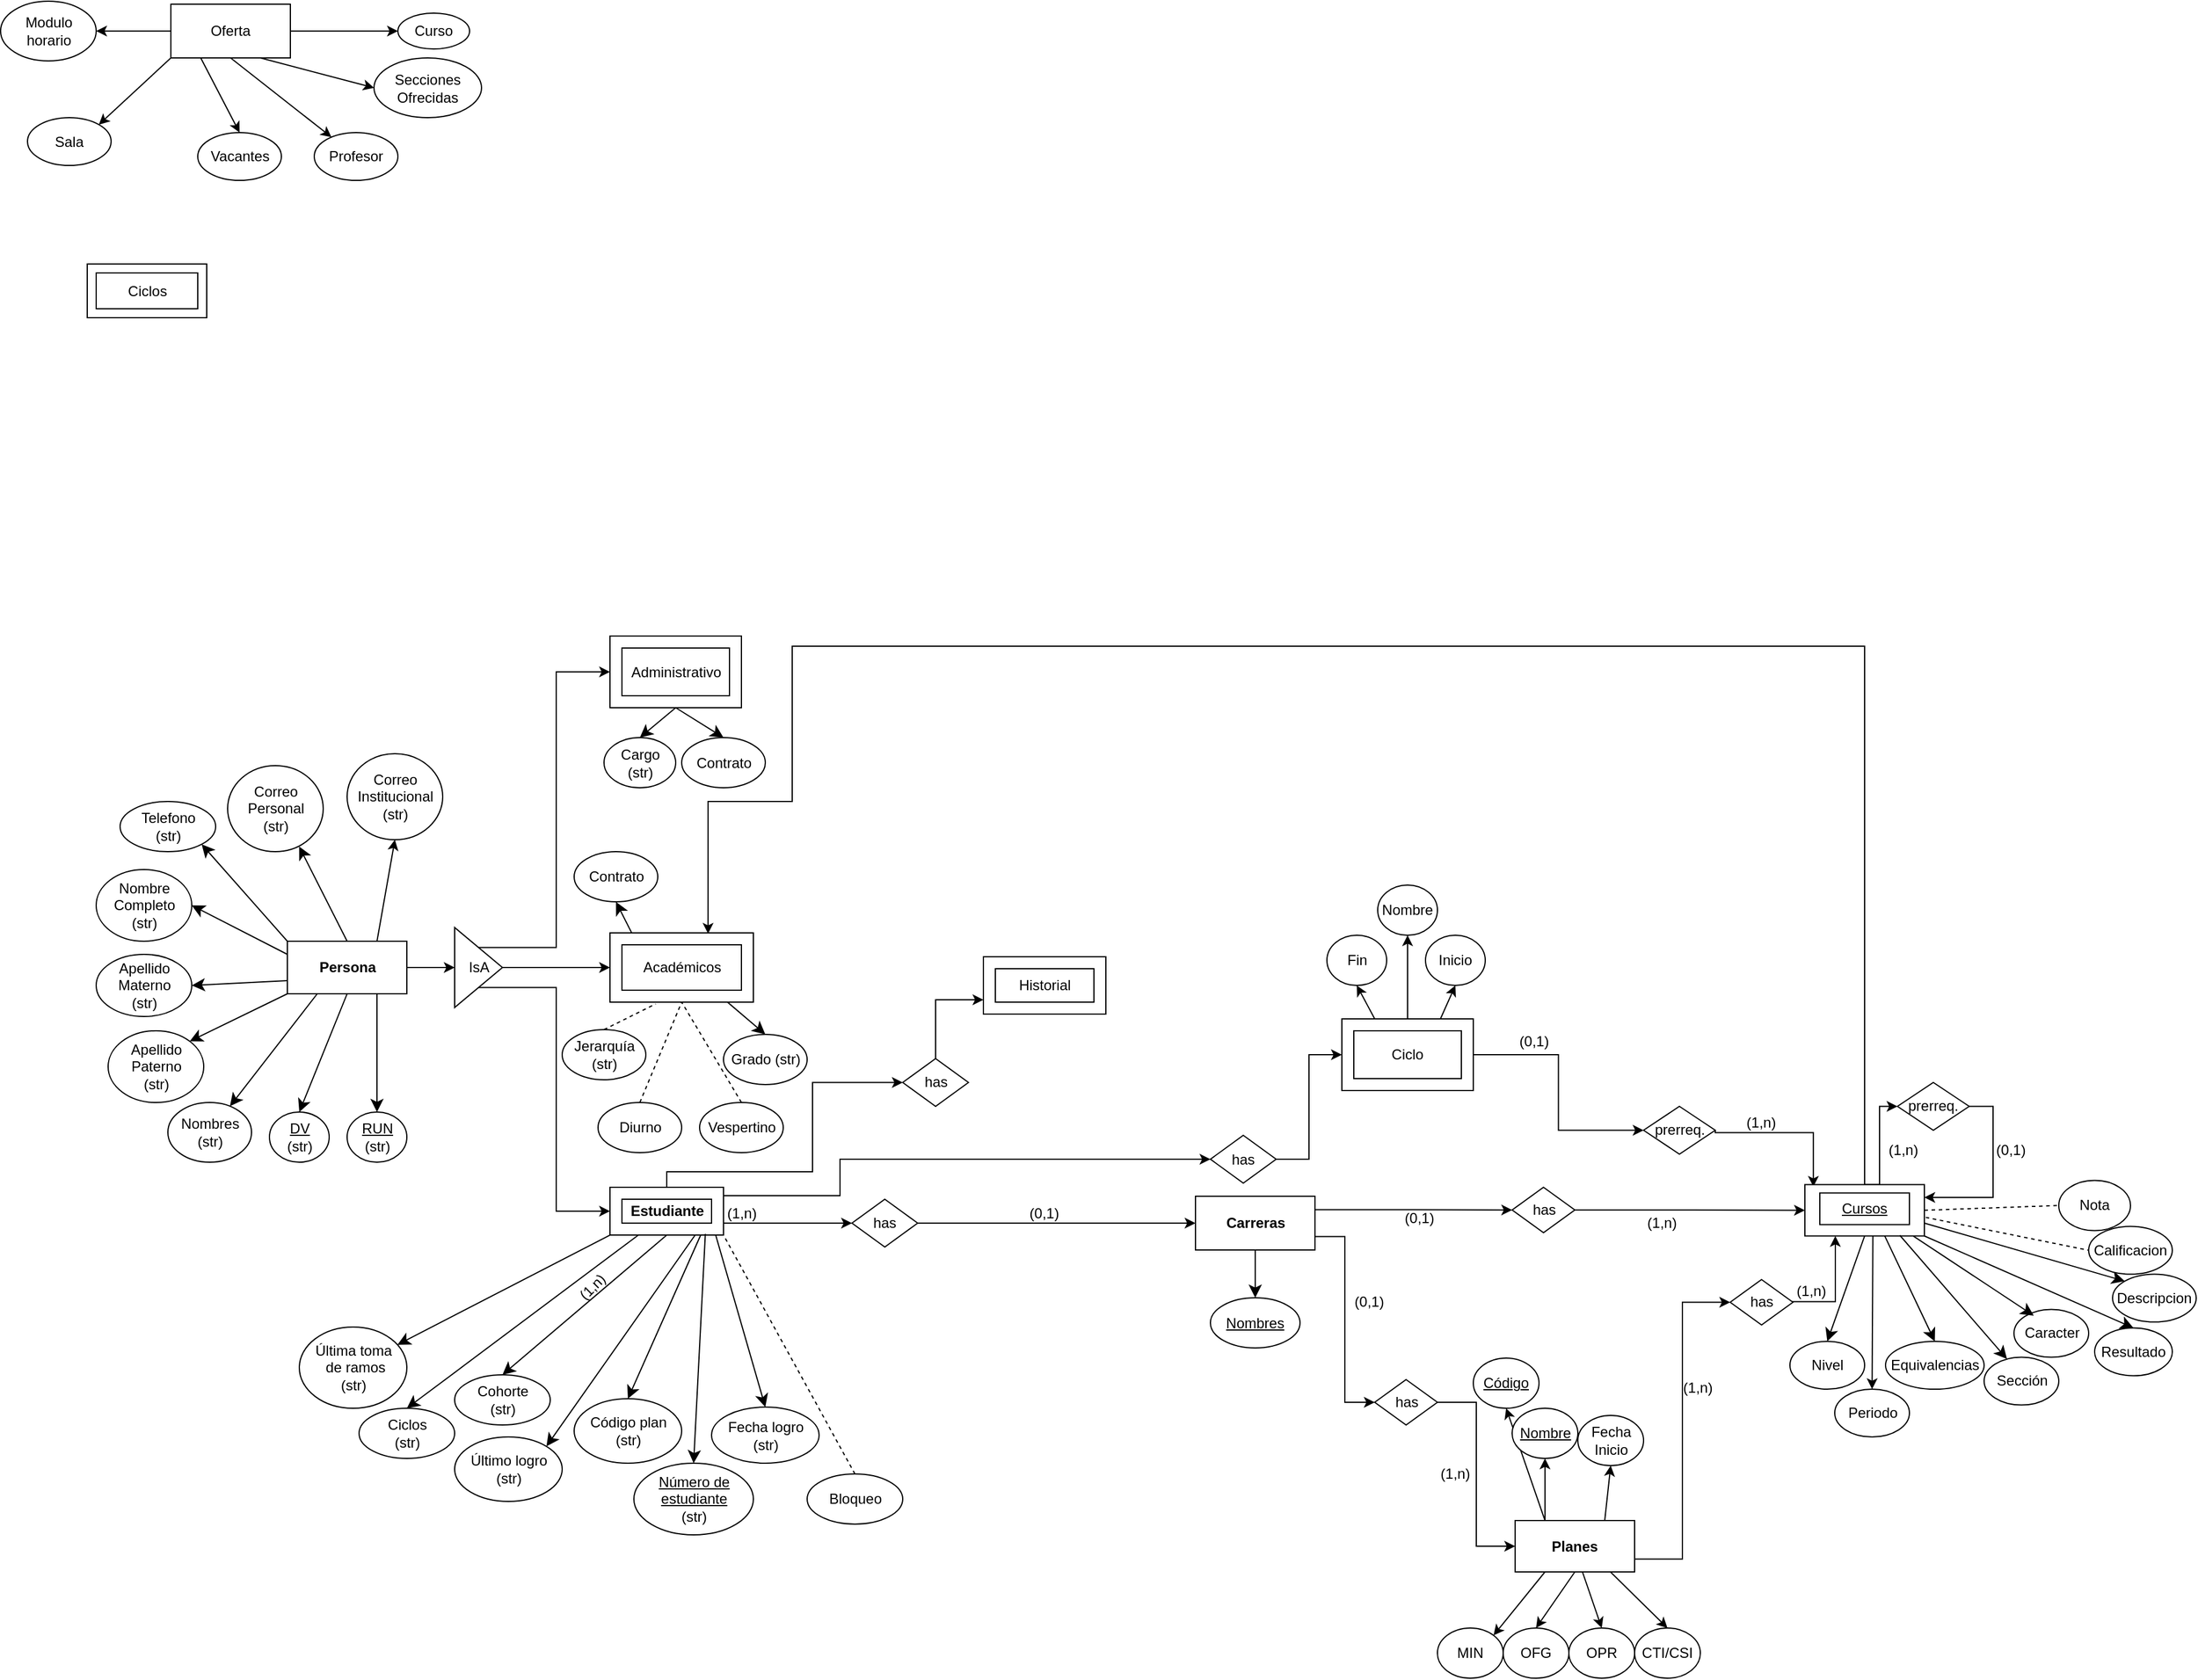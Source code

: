 <mxfile version="24.7.14">
  <diagram id="R2lEEEUBdFMjLlhIrx00" name="Page-1">
    <mxGraphModel dx="2083" dy="1080" grid="1" gridSize="10" guides="1" tooltips="1" connect="1" arrows="1" fold="1" page="1" pageScale="1" pageWidth="1920" pageHeight="1200" math="0" shadow="0" extFonts="Permanent Marker^https://fonts.googleapis.com/css?family=Permanent+Marker">
      <root>
        <mxCell id="0" />
        <mxCell id="1" parent="0" />
        <mxCell id="MG-tQrr7yIfJ6AN1JKal-5" style="edgeStyle=orthogonalEdgeStyle;rounded=0;orthogonalLoop=1;jettySize=auto;html=1;exitX=1;exitY=0.5;exitDx=0;exitDy=0;entryX=0.071;entryY=0.042;entryDx=0;entryDy=0;entryPerimeter=0;" parent="1" source="Q7hywxFGkSxKuPMElSSo-89" target="rtoRlGTTKdL7VZsekByU-3" edge="1">
          <mxGeometry relative="1" as="geometry">
            <mxPoint x="1311.25" y="1097.25" as="sourcePoint" />
            <Array as="points">
              <mxPoint x="1575" y="1097.25" />
            </Array>
          </mxGeometry>
        </mxCell>
        <mxCell id="Q7hywxFGkSxKuPMElSSo-112" style="edgeStyle=orthogonalEdgeStyle;rounded=0;orthogonalLoop=1;jettySize=auto;html=1;entryX=0;entryY=0.5;entryDx=0;entryDy=0;" edge="1" parent="1" source="3uj9dtnOWf63wuL9Hech-1" target="Q7hywxFGkSxKuPMElSSo-111">
          <mxGeometry relative="1" as="geometry">
            <Array as="points">
              <mxPoint x="615" y="1130" />
              <mxPoint x="737" y="1130" />
              <mxPoint x="737" y="1055" />
            </Array>
          </mxGeometry>
        </mxCell>
        <mxCell id="3uj9dtnOWf63wuL9Hech-1" value="&lt;b&gt;Estudiante&lt;/b&gt;" style="rounded=0;whiteSpace=wrap;html=1;" parent="1" vertex="1">
          <mxGeometry x="567.5" y="1143" width="95" height="40" as="geometry" />
        </mxCell>
        <mxCell id="3uj9dtnOWf63wuL9Hech-2" value="&lt;b&gt;Profesor&lt;/b&gt;" style="rounded=0;whiteSpace=wrap;html=1;" parent="1" vertex="1">
          <mxGeometry x="567.5" y="930" width="120" height="58" as="geometry" />
        </mxCell>
        <mxCell id="-E-6xSp3zLx3lU_JsxDd-4" style="edgeStyle=none;curved=1;rounded=0;orthogonalLoop=1;jettySize=auto;html=1;exitX=0.75;exitY=1;exitDx=0;exitDy=0;fontSize=12;startSize=8;endSize=8;entryX=0.5;entryY=0;entryDx=0;entryDy=0;" parent="1" source="3uj9dtnOWf63wuL9Hech-3" target="-E-6xSp3zLx3lU_JsxDd-5" edge="1">
          <mxGeometry relative="1" as="geometry">
            <mxPoint x="497.5" y="990" as="targetPoint" />
          </mxGeometry>
        </mxCell>
        <mxCell id="-E-6xSp3zLx3lU_JsxDd-10" style="edgeStyle=none;curved=1;rounded=0;orthogonalLoop=1;jettySize=auto;html=1;exitX=0.25;exitY=1;exitDx=0;exitDy=0;fontSize=12;startSize=8;endSize=8;" parent="1" source="3uj9dtnOWf63wuL9Hech-3" target="-E-6xSp3zLx3lU_JsxDd-9" edge="1">
          <mxGeometry relative="1" as="geometry" />
        </mxCell>
        <mxCell id="-E-6xSp3zLx3lU_JsxDd-12" style="edgeStyle=none;curved=1;rounded=0;orthogonalLoop=1;jettySize=auto;html=1;exitX=0;exitY=1;exitDx=0;exitDy=0;entryX=1;entryY=0;entryDx=0;entryDy=0;fontSize=12;startSize=8;endSize=8;" parent="1" source="3uj9dtnOWf63wuL9Hech-3" target="-E-6xSp3zLx3lU_JsxDd-11" edge="1">
          <mxGeometry relative="1" as="geometry" />
        </mxCell>
        <mxCell id="-E-6xSp3zLx3lU_JsxDd-14" style="edgeStyle=none;curved=1;rounded=0;orthogonalLoop=1;jettySize=auto;html=1;exitX=0;exitY=0.75;exitDx=0;exitDy=0;entryX=1;entryY=0.5;entryDx=0;entryDy=0;fontSize=12;startSize=8;endSize=8;entryPerimeter=0;" parent="1" source="3uj9dtnOWf63wuL9Hech-3" target="-E-6xSp3zLx3lU_JsxDd-13" edge="1">
          <mxGeometry relative="1" as="geometry" />
        </mxCell>
        <mxCell id="-E-6xSp3zLx3lU_JsxDd-16" style="edgeStyle=none;curved=1;rounded=0;orthogonalLoop=1;jettySize=auto;html=1;exitX=0;exitY=0.25;exitDx=0;exitDy=0;entryX=1;entryY=0.5;entryDx=0;entryDy=0;fontSize=12;startSize=8;endSize=8;" parent="1" source="3uj9dtnOWf63wuL9Hech-3" target="-E-6xSp3zLx3lU_JsxDd-15" edge="1">
          <mxGeometry relative="1" as="geometry" />
        </mxCell>
        <mxCell id="-E-6xSp3zLx3lU_JsxDd-18" style="edgeStyle=none;curved=1;rounded=0;orthogonalLoop=1;jettySize=auto;html=1;exitX=0;exitY=0;exitDx=0;exitDy=0;entryX=1;entryY=1;entryDx=0;entryDy=0;fontSize=12;startSize=8;endSize=8;" parent="1" source="3uj9dtnOWf63wuL9Hech-3" target="-E-6xSp3zLx3lU_JsxDd-17" edge="1">
          <mxGeometry relative="1" as="geometry" />
        </mxCell>
        <mxCell id="-E-6xSp3zLx3lU_JsxDd-20" style="edgeStyle=none;curved=1;rounded=0;orthogonalLoop=1;jettySize=auto;html=1;exitX=0.5;exitY=0;exitDx=0;exitDy=0;entryX=0.748;entryY=0.94;entryDx=0;entryDy=0;fontSize=12;startSize=8;endSize=8;entryPerimeter=0;" parent="1" source="3uj9dtnOWf63wuL9Hech-3" target="-E-6xSp3zLx3lU_JsxDd-19" edge="1">
          <mxGeometry relative="1" as="geometry" />
        </mxCell>
        <mxCell id="vODttAvqWpY4VJm_xrX_-4" style="edgeStyle=orthogonalEdgeStyle;rounded=0;orthogonalLoop=1;jettySize=auto;html=1;exitX=0.5;exitY=0;exitDx=0;exitDy=0;entryX=0;entryY=0.5;entryDx=0;entryDy=0;" parent="1" source="vODttAvqWpY4VJm_xrX_-25" target="3uj9dtnOWf63wuL9Hech-4" edge="1">
          <mxGeometry relative="1" as="geometry">
            <mxPoint x="467.5" y="935.2" as="sourcePoint" />
          </mxGeometry>
        </mxCell>
        <mxCell id="vODttAvqWpY4VJm_xrX_-8" style="edgeStyle=orthogonalEdgeStyle;rounded=0;orthogonalLoop=1;jettySize=auto;html=1;exitX=1;exitY=0.5;exitDx=0;exitDy=0;entryX=0;entryY=0.5;entryDx=0;entryDy=0;" parent="1" source="vODttAvqWpY4VJm_xrX_-25" target="3uj9dtnOWf63wuL9Hech-2" edge="1">
          <mxGeometry relative="1" as="geometry">
            <mxPoint x="507.5" y="959.495" as="sourcePoint" />
          </mxGeometry>
        </mxCell>
        <mxCell id="vODttAvqWpY4VJm_xrX_-10" style="edgeStyle=orthogonalEdgeStyle;rounded=0;orthogonalLoop=1;jettySize=auto;html=1;exitX=0.5;exitY=1;exitDx=0;exitDy=0;entryX=0;entryY=0.5;entryDx=0;entryDy=0;" parent="1" source="vODttAvqWpY4VJm_xrX_-25" target="3uj9dtnOWf63wuL9Hech-1" edge="1">
          <mxGeometry relative="1" as="geometry">
            <mxPoint x="467.5" y="983.79" as="sourcePoint" />
          </mxGeometry>
        </mxCell>
        <mxCell id="3uj9dtnOWf63wuL9Hech-3" value="&lt;b&gt;Persona&lt;/b&gt;" style="rounded=0;whiteSpace=wrap;html=1;" parent="1" vertex="1">
          <mxGeometry x="297.5" y="937" width="100" height="44" as="geometry" />
        </mxCell>
        <mxCell id="3uj9dtnOWf63wuL9Hech-4" value="&lt;b&gt;Administrativo&lt;/b&gt;" style="rounded=0;whiteSpace=wrap;html=1;" parent="1" vertex="1">
          <mxGeometry x="567.5" y="681.5" width="110" height="60" as="geometry" />
        </mxCell>
        <mxCell id="-E-6xSp3zLx3lU_JsxDd-24" style="edgeStyle=none;curved=1;rounded=0;orthogonalLoop=1;jettySize=auto;html=1;exitX=0.5;exitY=1;exitDx=0;exitDy=0;entryX=0.5;entryY=0;entryDx=0;entryDy=0;fontSize=12;startSize=8;endSize=8;" parent="1" source="rtoRlGTTKdL7VZsekByU-1" target="-E-6xSp3zLx3lU_JsxDd-23" edge="1">
          <mxGeometry relative="1" as="geometry" />
        </mxCell>
        <mxCell id="jiZP9g_ptGtQ_ahqqMPu-5" style="edgeStyle=orthogonalEdgeStyle;rounded=0;orthogonalLoop=1;jettySize=auto;html=1;exitX=1;exitY=0.5;exitDx=0;exitDy=0;entryX=0.25;entryY=1;entryDx=0;entryDy=0;" parent="1" target="rtoRlGTTKdL7VZsekByU-3" edge="1">
          <mxGeometry relative="1" as="geometry">
            <mxPoint x="1535" y="1237" as="sourcePoint" />
            <mxPoint x="1575" y="1195.75" as="targetPoint" />
            <Array as="points">
              <mxPoint x="1593" y="1238.75" />
              <mxPoint x="1593" y="1183.75" />
            </Array>
          </mxGeometry>
        </mxCell>
        <mxCell id="rtoRlGTTKdL7VZsekByU-2" value="&lt;b&gt;Planes&lt;/b&gt;" style="rounded=0;whiteSpace=wrap;html=1;" parent="1" vertex="1">
          <mxGeometry x="1325" y="1422" width="100" height="43" as="geometry" />
        </mxCell>
        <mxCell id="-E-6xSp3zLx3lU_JsxDd-33" style="edgeStyle=none;curved=1;rounded=0;orthogonalLoop=1;jettySize=auto;html=1;exitX=1;exitY=0.75;exitDx=0;exitDy=0;entryX=0;entryY=0;entryDx=0;entryDy=0;fontSize=12;startSize=8;endSize=8;" parent="1" source="rtoRlGTTKdL7VZsekByU-3" target="-E-6xSp3zLx3lU_JsxDd-32" edge="1">
          <mxGeometry relative="1" as="geometry" />
        </mxCell>
        <mxCell id="-E-6xSp3zLx3lU_JsxDd-35" style="edgeStyle=none;curved=1;rounded=0;orthogonalLoop=1;jettySize=auto;html=1;exitX=1;exitY=1;exitDx=0;exitDy=0;fontSize=12;startSize=8;endSize=8;entryX=0.5;entryY=0;entryDx=0;entryDy=0;" parent="1" source="rtoRlGTTKdL7VZsekByU-3" target="-E-6xSp3zLx3lU_JsxDd-34" edge="1">
          <mxGeometry relative="1" as="geometry" />
        </mxCell>
        <mxCell id="-E-6xSp3zLx3lU_JsxDd-39" style="edgeStyle=none;curved=1;rounded=0;orthogonalLoop=1;jettySize=auto;html=1;exitX=0.668;exitY=0.999;exitDx=0;exitDy=0;fontSize=12;startSize=8;endSize=8;exitPerimeter=0;entryX=0.5;entryY=0;entryDx=0;entryDy=0;" parent="1" source="rtoRlGTTKdL7VZsekByU-3" target="-E-6xSp3zLx3lU_JsxDd-38" edge="1">
          <mxGeometry relative="1" as="geometry">
            <mxPoint x="1763.892" y="1249.46" as="targetPoint" />
          </mxGeometry>
        </mxCell>
        <mxCell id="Q7hywxFGkSxKuPMElSSo-73" style="edgeStyle=orthogonalEdgeStyle;rounded=0;orthogonalLoop=1;jettySize=auto;html=1;exitX=0.5;exitY=0;exitDx=0;exitDy=0;entryX=0;entryY=0.5;entryDx=0;entryDy=0;" edge="1" parent="1" source="rtoRlGTTKdL7VZsekByU-3" target="Q7hywxFGkSxKuPMElSSo-72">
          <mxGeometry relative="1" as="geometry">
            <Array as="points">
              <mxPoint x="1630" y="1141" />
              <mxPoint x="1630" y="1075" />
            </Array>
          </mxGeometry>
        </mxCell>
        <mxCell id="Q7hywxFGkSxKuPMElSSo-118" style="edgeStyle=orthogonalEdgeStyle;rounded=0;orthogonalLoop=1;jettySize=auto;html=1;entryX=0.684;entryY=0.012;entryDx=0;entryDy=0;entryPerimeter=0;" edge="1" parent="1" source="rtoRlGTTKdL7VZsekByU-3" target="3uj9dtnOWf63wuL9Hech-2">
          <mxGeometry relative="1" as="geometry">
            <mxPoint x="1570" y="1020" as="targetPoint" />
            <Array as="points">
              <mxPoint x="1618" y="690" />
              <mxPoint x="720" y="690" />
              <mxPoint x="720" y="820" />
              <mxPoint x="650" y="820" />
            </Array>
          </mxGeometry>
        </mxCell>
        <mxCell id="rtoRlGTTKdL7VZsekByU-3" value="&lt;b&gt;cursos&lt;/b&gt;" style="rounded=0;whiteSpace=wrap;html=1;" parent="1" vertex="1">
          <mxGeometry x="1567.5" y="1140.75" width="100" height="43" as="geometry" />
        </mxCell>
        <mxCell id="-E-6xSp3zLx3lU_JsxDd-1" value="Ciclos" style="rounded=0;whiteSpace=wrap;html=1;" parent="1" vertex="1">
          <mxGeometry x="130" y="370" width="100" height="45" as="geometry" />
        </mxCell>
        <mxCell id="-E-6xSp3zLx3lU_JsxDd-2" value="Oferta" style="rounded=0;whiteSpace=wrap;html=1;" parent="1" vertex="1">
          <mxGeometry x="200" y="152.5" width="100" height="45" as="geometry" />
        </mxCell>
        <mxCell id="-E-6xSp3zLx3lU_JsxDd-5" value="&lt;u&gt;RUN&lt;/u&gt;&lt;div&gt;(str)&lt;/div&gt;" style="ellipse;whiteSpace=wrap;html=1;" parent="1" vertex="1">
          <mxGeometry x="347.5" y="1080" width="50" height="42" as="geometry" />
        </mxCell>
        <mxCell id="-E-6xSp3zLx3lU_JsxDd-6" value="&lt;u&gt;DV&lt;/u&gt;&lt;div&gt;(str)&lt;/div&gt;" style="ellipse;whiteSpace=wrap;html=1;" parent="1" vertex="1">
          <mxGeometry x="282.5" y="1080" width="50" height="42" as="geometry" />
        </mxCell>
        <mxCell id="-E-6xSp3zLx3lU_JsxDd-7" style="edgeStyle=none;curved=1;rounded=0;orthogonalLoop=1;jettySize=auto;html=1;exitX=0.5;exitY=1;exitDx=0;exitDy=0;entryX=0.5;entryY=0;entryDx=0;entryDy=0;fontSize=12;startSize=8;endSize=8;" parent="1" source="3uj9dtnOWf63wuL9Hech-3" target="-E-6xSp3zLx3lU_JsxDd-6" edge="1">
          <mxGeometry relative="1" as="geometry" />
        </mxCell>
        <mxCell id="-E-6xSp3zLx3lU_JsxDd-9" value="Nombres&lt;div&gt;(str)&lt;/div&gt;" style="ellipse;whiteSpace=wrap;html=1;" parent="1" vertex="1">
          <mxGeometry x="197.5" y="1072" width="70" height="50" as="geometry" />
        </mxCell>
        <mxCell id="-E-6xSp3zLx3lU_JsxDd-11" value="Apellido Paterno&lt;div&gt;(str)&lt;/div&gt;" style="ellipse;whiteSpace=wrap;html=1;" parent="1" vertex="1">
          <mxGeometry x="147.5" y="1012" width="80" height="60" as="geometry" />
        </mxCell>
        <mxCell id="-E-6xSp3zLx3lU_JsxDd-13" value="Apellido Materno&lt;div&gt;(str)&lt;/div&gt;" style="ellipse;whiteSpace=wrap;html=1;" parent="1" vertex="1">
          <mxGeometry x="137.5" y="948" width="80" height="52" as="geometry" />
        </mxCell>
        <mxCell id="P8kN37uJ9n46lhY9FdP0-14" value="Cohorte&lt;div&gt;(str)&lt;/div&gt;" style="ellipse;whiteSpace=wrap;html=1;" parent="1" vertex="1">
          <mxGeometry x="437.5" y="1300" width="80" height="42" as="geometry" />
        </mxCell>
        <mxCell id="-E-6xSp3zLx3lU_JsxDd-15" value="Nombre Completo&lt;div&gt;(str)&lt;/div&gt;" style="ellipse;whiteSpace=wrap;html=1;" parent="1" vertex="1">
          <mxGeometry x="137.5" y="877" width="80" height="60" as="geometry" />
        </mxCell>
        <mxCell id="P8kN37uJ9n46lhY9FdP0-16" value="Código plan&lt;div&gt;(str)&lt;/div&gt;" style="ellipse;whiteSpace=wrap;html=1;" parent="1" vertex="1">
          <mxGeometry x="537.5" y="1320" width="90" height="54" as="geometry" />
        </mxCell>
        <mxCell id="-E-6xSp3zLx3lU_JsxDd-17" value="Telefono&lt;div&gt;(str)&lt;/div&gt;" style="ellipse;whiteSpace=wrap;html=1;" parent="1" vertex="1">
          <mxGeometry x="157.5" y="820" width="80" height="42" as="geometry" />
        </mxCell>
        <mxCell id="P8kN37uJ9n46lhY9FdP0-17" value="Jerarquía&lt;div&gt;(str)&lt;/div&gt;" style="ellipse;whiteSpace=wrap;html=1;" parent="1" vertex="1">
          <mxGeometry x="527.5" y="1011" width="70" height="42" as="geometry" />
        </mxCell>
        <mxCell id="-E-6xSp3zLx3lU_JsxDd-19" value="Correo Personal&lt;div&gt;(str)&lt;/div&gt;" style="ellipse;whiteSpace=wrap;html=1;" parent="1" vertex="1">
          <mxGeometry x="247.5" y="790" width="80" height="72" as="geometry" />
        </mxCell>
        <mxCell id="P8kN37uJ9n46lhY9FdP0-18" value="Cargo&lt;div&gt;(str)&lt;/div&gt;" style="ellipse;whiteSpace=wrap;html=1;" parent="1" vertex="1">
          <mxGeometry x="562.5" y="766.5" width="60" height="42" as="geometry" />
        </mxCell>
        <mxCell id="-E-6xSp3zLx3lU_JsxDd-21" value="Correo Institucional&lt;div&gt;(str)&lt;/div&gt;" style="ellipse;whiteSpace=wrap;html=1;" parent="1" vertex="1">
          <mxGeometry x="347.5" y="780" width="80" height="72" as="geometry" />
        </mxCell>
        <mxCell id="-E-6xSp3zLx3lU_JsxDd-23" value="&lt;u&gt;Nombres&lt;/u&gt;" style="ellipse;whiteSpace=wrap;html=1;" parent="1" vertex="1">
          <mxGeometry x="1070" y="1235.5" width="75" height="42" as="geometry" />
        </mxCell>
        <mxCell id="P8kN37uJ9n46lhY9FdP0-20" style="edgeStyle=none;curved=1;rounded=0;orthogonalLoop=1;jettySize=auto;html=1;exitX=0.5;exitY=1;exitDx=0;exitDy=0;entryX=0.5;entryY=0;entryDx=0;entryDy=0;fontSize=12;startSize=8;endSize=8;" parent="1" source="3uj9dtnOWf63wuL9Hech-4" target="P8kN37uJ9n46lhY9FdP0-18" edge="1">
          <mxGeometry relative="1" as="geometry">
            <mxPoint x="677.5" y="106.5" as="sourcePoint" />
            <mxPoint x="677.5" y="131.5" as="targetPoint" />
          </mxGeometry>
        </mxCell>
        <mxCell id="-E-6xSp3zLx3lU_JsxDd-28" value="Nota" style="ellipse;whiteSpace=wrap;html=1;" parent="1" vertex="1">
          <mxGeometry x="1780" y="1137.25" width="60" height="42" as="geometry" />
        </mxCell>
        <mxCell id="P8kN37uJ9n46lhY9FdP0-21" value="Último logro&lt;div&gt;(str)&lt;/div&gt;" style="ellipse;whiteSpace=wrap;html=1;" parent="1" vertex="1">
          <mxGeometry x="437.5" y="1352" width="90" height="54" as="geometry" />
        </mxCell>
        <mxCell id="-E-6xSp3zLx3lU_JsxDd-30" value="Calificacion" style="ellipse;whiteSpace=wrap;html=1;" parent="1" vertex="1">
          <mxGeometry x="1805" y="1175.75" width="70" height="40" as="geometry" />
        </mxCell>
        <mxCell id="P8kN37uJ9n46lhY9FdP0-22" style="edgeStyle=none;curved=1;rounded=0;orthogonalLoop=1;jettySize=auto;html=1;exitX=0.75;exitY=1;exitDx=0;exitDy=0;entryX=1;entryY=0;entryDx=0;entryDy=0;fontSize=12;startSize=8;endSize=8;" parent="1" source="3uj9dtnOWf63wuL9Hech-1" target="P8kN37uJ9n46lhY9FdP0-21" edge="1">
          <mxGeometry relative="1" as="geometry">
            <mxPoint x="582.5" y="1307" as="sourcePoint" />
            <mxPoint x="582.5" y="1342" as="targetPoint" />
          </mxGeometry>
        </mxCell>
        <mxCell id="-E-6xSp3zLx3lU_JsxDd-32" value="Descripcion" style="ellipse;whiteSpace=wrap;html=1;" parent="1" vertex="1">
          <mxGeometry x="1825" y="1215.75" width="70" height="40" as="geometry" />
        </mxCell>
        <mxCell id="P8kN37uJ9n46lhY9FdP0-23" style="edgeStyle=none;curved=1;rounded=0;orthogonalLoop=1;jettySize=auto;html=1;exitX=0.799;exitY=1;exitDx=0;exitDy=0;entryX=0.5;entryY=0;entryDx=0;entryDy=0;fontSize=12;startSize=8;endSize=8;exitPerimeter=0;" parent="1" source="3uj9dtnOWf63wuL9Hech-1" target="P8kN37uJ9n46lhY9FdP0-16" edge="1">
          <mxGeometry relative="1" as="geometry">
            <mxPoint x="682.5" y="1142" as="sourcePoint" />
            <mxPoint x="692.5" y="1177" as="targetPoint" />
          </mxGeometry>
        </mxCell>
        <mxCell id="-E-6xSp3zLx3lU_JsxDd-34" value="Resultado" style="ellipse;whiteSpace=wrap;html=1;" parent="1" vertex="1">
          <mxGeometry x="1810" y="1260.75" width="65" height="40" as="geometry" />
        </mxCell>
        <mxCell id="-E-6xSp3zLx3lU_JsxDd-36" value="Caracter" style="ellipse;whiteSpace=wrap;html=1;" parent="1" vertex="1">
          <mxGeometry x="1742.5" y="1245.25" width="62.5" height="40" as="geometry" />
        </mxCell>
        <mxCell id="P8kN37uJ9n46lhY9FdP0-25" style="edgeStyle=none;curved=1;rounded=0;orthogonalLoop=1;jettySize=auto;html=1;exitX=0.5;exitY=1;exitDx=0;exitDy=0;entryX=0.5;entryY=0;entryDx=0;entryDy=0;fontSize=12;startSize=8;endSize=8;" parent="1" source="3uj9dtnOWf63wuL9Hech-1" target="P8kN37uJ9n46lhY9FdP0-14" edge="1">
          <mxGeometry relative="1" as="geometry">
            <mxPoint x="732.5" y="1142" as="sourcePoint" />
            <mxPoint x="782.5" y="1153" as="targetPoint" />
          </mxGeometry>
        </mxCell>
        <mxCell id="-E-6xSp3zLx3lU_JsxDd-37" style="edgeStyle=none;curved=1;rounded=0;orthogonalLoop=1;jettySize=auto;html=1;fontSize=12;startSize=8;endSize=8;exitX=0.909;exitY=1.004;exitDx=0;exitDy=0;entryX=0.265;entryY=0.13;entryDx=0;entryDy=0;entryPerimeter=0;exitPerimeter=0;" parent="1" source="rtoRlGTTKdL7VZsekByU-3" target="-E-6xSp3zLx3lU_JsxDd-36" edge="1">
          <mxGeometry relative="1" as="geometry">
            <mxPoint x="1667.5" y="1170.75" as="sourcePoint" />
            <mxPoint x="1765" y="1265.25" as="targetPoint" />
          </mxGeometry>
        </mxCell>
        <mxCell id="P8kN37uJ9n46lhY9FdP0-27" value="Fecha logro&lt;div&gt;(str)&lt;/div&gt;" style="ellipse;whiteSpace=wrap;html=1;" parent="1" vertex="1">
          <mxGeometry x="652.5" y="1327" width="90" height="47" as="geometry" />
        </mxCell>
        <mxCell id="-E-6xSp3zLx3lU_JsxDd-38" value="Equivalencias" style="ellipse;whiteSpace=wrap;html=1;" parent="1" vertex="1">
          <mxGeometry x="1635" y="1272" width="82.5" height="40" as="geometry" />
        </mxCell>
        <mxCell id="P8kN37uJ9n46lhY9FdP0-28" style="edgeStyle=none;curved=1;rounded=0;orthogonalLoop=1;jettySize=auto;html=1;exitX=0.93;exitY=0.99;exitDx=0;exitDy=0;entryX=0.5;entryY=0;entryDx=0;entryDy=0;fontSize=12;startSize=8;endSize=8;exitPerimeter=0;" parent="1" source="3uj9dtnOWf63wuL9Hech-1" target="P8kN37uJ9n46lhY9FdP0-27" edge="1">
          <mxGeometry relative="1" as="geometry">
            <mxPoint x="582.5" y="1112" as="sourcePoint" />
            <mxPoint x="492.5" y="1322" as="targetPoint" />
          </mxGeometry>
        </mxCell>
        <mxCell id="-E-6xSp3zLx3lU_JsxDd-43" value="Nivel" style="ellipse;whiteSpace=wrap;html=1;" parent="1" vertex="1">
          <mxGeometry x="1555" y="1272" width="62.5" height="40" as="geometry" />
        </mxCell>
        <mxCell id="P8kN37uJ9n46lhY9FdP0-29" value="Última toma&lt;div&gt;&amp;nbsp;de ramos&lt;div&gt;(str)&lt;/div&gt;&lt;/div&gt;" style="ellipse;whiteSpace=wrap;html=1;" parent="1" vertex="1">
          <mxGeometry x="307.5" y="1260" width="90" height="68" as="geometry" />
        </mxCell>
        <mxCell id="-E-6xSp3zLx3lU_JsxDd-44" style="edgeStyle=none;curved=1;rounded=0;orthogonalLoop=1;jettySize=auto;html=1;exitX=0.5;exitY=1;exitDx=0;exitDy=0;entryX=0.5;entryY=0;entryDx=0;entryDy=0;fontSize=12;startSize=8;endSize=8;" parent="1" source="rtoRlGTTKdL7VZsekByU-3" target="-E-6xSp3zLx3lU_JsxDd-43" edge="1">
          <mxGeometry relative="1" as="geometry" />
        </mxCell>
        <mxCell id="P8kN37uJ9n46lhY9FdP0-30" style="edgeStyle=none;curved=1;rounded=0;orthogonalLoop=1;jettySize=auto;html=1;exitX=0;exitY=1;exitDx=0;exitDy=0;fontSize=12;startSize=8;endSize=8;" parent="1" source="3uj9dtnOWf63wuL9Hech-1" target="P8kN37uJ9n46lhY9FdP0-29" edge="1">
          <mxGeometry relative="1" as="geometry">
            <mxPoint x="572.5" y="1000" as="sourcePoint" />
            <mxPoint x="612.5" y="1142" as="targetPoint" />
          </mxGeometry>
        </mxCell>
        <mxCell id="P8kN37uJ9n46lhY9FdP0-31" value="Ciclos&lt;div&gt;(str)&lt;/div&gt;" style="ellipse;whiteSpace=wrap;html=1;" parent="1" vertex="1">
          <mxGeometry x="357.5" y="1328" width="80" height="42" as="geometry" />
        </mxCell>
        <mxCell id="P8kN37uJ9n46lhY9FdP0-32" style="edgeStyle=none;curved=1;rounded=0;orthogonalLoop=1;jettySize=auto;html=1;exitX=0.25;exitY=1;exitDx=0;exitDy=0;fontSize=12;startSize=8;endSize=8;entryX=0.5;entryY=0;entryDx=0;entryDy=0;" parent="1" source="3uj9dtnOWf63wuL9Hech-1" target="P8kN37uJ9n46lhY9FdP0-31" edge="1">
          <mxGeometry relative="1" as="geometry">
            <mxPoint x="662.5" y="970" as="sourcePoint" />
            <mxPoint x="447.5" y="1210" as="targetPoint" />
          </mxGeometry>
        </mxCell>
        <mxCell id="MG-tQrr7yIfJ6AN1JKal-1" value="" style="endArrow=classic;html=1;rounded=0;entryX=0.5;entryY=1;entryDx=0;entryDy=0;exitX=0.75;exitY=0;exitDx=0;exitDy=0;" parent="1" source="3uj9dtnOWf63wuL9Hech-3" target="-E-6xSp3zLx3lU_JsxDd-21" edge="1">
          <mxGeometry width="50" height="50" relative="1" as="geometry">
            <mxPoint x="367.5" y="937" as="sourcePoint" />
            <mxPoint x="417.5" y="887" as="targetPoint" />
          </mxGeometry>
        </mxCell>
        <mxCell id="vODttAvqWpY4VJm_xrX_-12" value="" style="edgeStyle=none;curved=1;rounded=0;orthogonalLoop=1;jettySize=auto;html=1;entryX=0.5;entryY=0;entryDx=0;entryDy=0;fontSize=12;startSize=8;endSize=8;exitX=0.84;exitY=0.975;exitDx=0;exitDy=0;exitPerimeter=0;" parent="1" target="P8kN37uJ9n46lhY9FdP0-15" edge="1" source="3uj9dtnOWf63wuL9Hech-1">
          <mxGeometry relative="1" as="geometry">
            <mxPoint x="807.5" y="1240" as="sourcePoint" />
            <mxPoint x="827.5" y="1191" as="targetPoint" />
          </mxGeometry>
        </mxCell>
        <mxCell id="P8kN37uJ9n46lhY9FdP0-15" value="&lt;u&gt;Número de estudiante&lt;/u&gt;&lt;div&gt;(str)&lt;/div&gt;" style="ellipse;whiteSpace=wrap;html=1;" parent="1" vertex="1">
          <mxGeometry x="587.5" y="1374" width="100" height="60" as="geometry" />
        </mxCell>
        <mxCell id="vODttAvqWpY4VJm_xrX_-16" value="Bloqueo" style="ellipse;whiteSpace=wrap;html=1;" parent="1" vertex="1">
          <mxGeometry x="732.5" y="1383" width="80" height="42" as="geometry" />
        </mxCell>
        <mxCell id="vODttAvqWpY4VJm_xrX_-23" value="" style="edgeStyle=orthogonalEdgeStyle;rounded=0;orthogonalLoop=1;jettySize=auto;html=1;exitX=1;exitY=0.5;exitDx=0;exitDy=0;entryX=0;entryY=0.5;entryDx=0;entryDy=0;" parent="1" source="3uj9dtnOWf63wuL9Hech-3" target="vODttAvqWpY4VJm_xrX_-25" edge="1">
          <mxGeometry relative="1" as="geometry">
            <mxPoint x="397.5" y="959" as="sourcePoint" />
            <mxPoint x="427.5" y="959.495" as="targetPoint" />
          </mxGeometry>
        </mxCell>
        <mxCell id="vODttAvqWpY4VJm_xrX_-25" value="IsA" style="triangle;whiteSpace=wrap;html=1;" parent="1" vertex="1">
          <mxGeometry x="437.5" y="925.5" width="40" height="67" as="geometry" />
        </mxCell>
        <mxCell id="vODttAvqWpY4VJm_xrX_-33" style="edgeStyle=orthogonalEdgeStyle;rounded=0;orthogonalLoop=1;jettySize=auto;html=1;exitX=1;exitY=0.5;exitDx=0;exitDy=0;entryX=0;entryY=0.5;entryDx=0;entryDy=0;" parent="1" target="rtoRlGTTKdL7VZsekByU-2" edge="1">
          <mxGeometry relative="1" as="geometry">
            <Array as="points">
              <mxPoint x="700" y="1042" />
              <mxPoint x="700" y="1194" />
            </Array>
          </mxGeometry>
        </mxCell>
        <mxCell id="MG-tQrr7yIfJ6AN1JKal-3" value="" style="endArrow=classic;html=1;rounded=0;exitX=1;exitY=0.75;exitDx=0;exitDy=0;entryX=0;entryY=0.5;entryDx=0;entryDy=0;" parent="1" source="3uj9dtnOWf63wuL9Hech-1" target="jiZP9g_ptGtQ_ahqqMPu-2" edge="1">
          <mxGeometry width="50" height="50" relative="1" as="geometry">
            <mxPoint x="632.5" y="1153" as="sourcePoint" />
            <mxPoint x="707.5" y="1175" as="targetPoint" />
          </mxGeometry>
        </mxCell>
        <mxCell id="jiZP9g_ptGtQ_ahqqMPu-8" style="edgeStyle=orthogonalEdgeStyle;rounded=0;orthogonalLoop=1;jettySize=auto;html=1;exitX=1;exitY=0.5;exitDx=0;exitDy=0;entryX=0;entryY=0.5;entryDx=0;entryDy=0;" parent="1" source="Q7hywxFGkSxKuPMElSSo-47" target="rtoRlGTTKdL7VZsekByU-2" edge="1">
          <mxGeometry relative="1" as="geometry" />
        </mxCell>
        <mxCell id="jiZP9g_ptGtQ_ahqqMPu-2" value="has" style="rhombus;whiteSpace=wrap;html=1;" parent="1" vertex="1">
          <mxGeometry x="770" y="1153" width="55" height="40" as="geometry" />
        </mxCell>
        <mxCell id="5HhHCdnNU2LWMbd_4-Zq-1" value="(1,n)" style="text;html=1;align=center;verticalAlign=middle;whiteSpace=wrap;rounded=0;" parent="1" vertex="1">
          <mxGeometry x="662.5" y="1158" width="30" height="13.5" as="geometry" />
        </mxCell>
        <mxCell id="-q_G7Tmg-ONIqC2OC5vG-2" value="Administrativo" style="rounded=0;whiteSpace=wrap;html=1;" parent="1" vertex="1">
          <mxGeometry x="577.5" y="691.5" width="90" height="40" as="geometry" />
        </mxCell>
        <mxCell id="-q_G7Tmg-ONIqC2OC5vG-3" value="Académicos" style="rounded=0;whiteSpace=wrap;html=1;" parent="1" vertex="1">
          <mxGeometry x="577.5" y="940" width="100" height="38" as="geometry" />
        </mxCell>
        <mxCell id="-q_G7Tmg-ONIqC2OC5vG-4" value="&lt;u&gt;Cursos&lt;/u&gt;" style="rounded=0;whiteSpace=wrap;html=1;" parent="1" vertex="1">
          <mxGeometry x="1580" y="1147.75" width="75" height="26.5" as="geometry" />
        </mxCell>
        <mxCell id="-q_G7Tmg-ONIqC2OC5vG-7" value="Ciclos" style="rounded=0;whiteSpace=wrap;html=1;" parent="1" vertex="1">
          <mxGeometry x="137.5" y="377.5" width="85" height="30" as="geometry" />
        </mxCell>
        <mxCell id="-q_G7Tmg-ONIqC2OC5vG-24" value="Curso" style="ellipse;whiteSpace=wrap;html=1;" parent="1" vertex="1">
          <mxGeometry x="390" y="160" width="60" height="30" as="geometry" />
        </mxCell>
        <mxCell id="-q_G7Tmg-ONIqC2OC5vG-26" value="Secciones&lt;div&gt;Ofrecidas&lt;/div&gt;" style="ellipse;whiteSpace=wrap;html=1;" parent="1" vertex="1">
          <mxGeometry x="370" y="197.5" width="90" height="50" as="geometry" />
        </mxCell>
        <mxCell id="-q_G7Tmg-ONIqC2OC5vG-27" value="Profesor" style="ellipse;whiteSpace=wrap;html=1;" parent="1" vertex="1">
          <mxGeometry x="320" y="260" width="70" height="40" as="geometry" />
        </mxCell>
        <mxCell id="-q_G7Tmg-ONIqC2OC5vG-28" value="Vacantes" style="ellipse;whiteSpace=wrap;html=1;" parent="1" vertex="1">
          <mxGeometry x="222.5" y="260" width="70" height="40" as="geometry" />
        </mxCell>
        <mxCell id="-q_G7Tmg-ONIqC2OC5vG-29" value="Sala&lt;span style=&quot;color: rgba(0, 0, 0, 0); font-family: monospace; font-size: 0px; text-align: start; text-wrap: nowrap;&quot;&gt;%3CmxGraphModel%3E%3Croot%3E%3CmxCell%20id%3D%220%22%2F%3E%3CmxCell%20id%3D%221%22%20parent%3D%220%22%2F%3E%3CmxCell%20id%3D%222%22%20value%3D%22Vacantes%22%20style%3D%22ellipse%3BwhiteSpace%3Dwrap%3Bhtml%3D1%3B%22%20vertex%3D%221%22%20parent%3D%221%22%3E%3CmxGeometry%20x%3D%22222.5%22%20y%3D%22260%22%20width%3D%2270%22%20height%3D%2240%22%20as%3D%22geometry%22%2F%3E%3C%2FmxCell%3E%3C%2Froot%3E%3C%2FmxGraphModel%3E&lt;/span&gt;" style="ellipse;whiteSpace=wrap;html=1;" parent="1" vertex="1">
          <mxGeometry x="80" y="247.5" width="70" height="40" as="geometry" />
        </mxCell>
        <mxCell id="-q_G7Tmg-ONIqC2OC5vG-30" value="Modulo&lt;div&gt;horario&lt;/div&gt;" style="ellipse;whiteSpace=wrap;html=1;" parent="1" vertex="1">
          <mxGeometry x="57.5" y="150" width="80" height="50" as="geometry" />
        </mxCell>
        <mxCell id="-q_G7Tmg-ONIqC2OC5vG-35" value="" style="endArrow=classic;html=1;rounded=0;exitX=0;exitY=1;exitDx=0;exitDy=0;entryX=1;entryY=0;entryDx=0;entryDy=0;" parent="1" source="-E-6xSp3zLx3lU_JsxDd-2" target="-q_G7Tmg-ONIqC2OC5vG-29" edge="1">
          <mxGeometry width="50" height="50" relative="1" as="geometry">
            <mxPoint x="180" y="270" as="sourcePoint" />
            <mxPoint x="230" y="220" as="targetPoint" />
          </mxGeometry>
        </mxCell>
        <mxCell id="-q_G7Tmg-ONIqC2OC5vG-36" value="" style="endArrow=classic;html=1;rounded=0;exitX=0.25;exitY=1;exitDx=0;exitDy=0;entryX=0.5;entryY=0;entryDx=0;entryDy=0;" parent="1" source="-E-6xSp3zLx3lU_JsxDd-2" target="-q_G7Tmg-ONIqC2OC5vG-28" edge="1">
          <mxGeometry width="50" height="50" relative="1" as="geometry">
            <mxPoint x="210" y="208" as="sourcePoint" />
            <mxPoint x="150" y="263" as="targetPoint" />
          </mxGeometry>
        </mxCell>
        <mxCell id="-q_G7Tmg-ONIqC2OC5vG-38" value="" style="endArrow=classic;html=1;rounded=0;exitX=0.5;exitY=1;exitDx=0;exitDy=0;" parent="1" source="-E-6xSp3zLx3lU_JsxDd-2" target="-q_G7Tmg-ONIqC2OC5vG-27" edge="1">
          <mxGeometry width="50" height="50" relative="1" as="geometry">
            <mxPoint x="235" y="208" as="sourcePoint" />
            <mxPoint x="268" y="270" as="targetPoint" />
          </mxGeometry>
        </mxCell>
        <mxCell id="-q_G7Tmg-ONIqC2OC5vG-39" value="" style="endArrow=classic;html=1;rounded=0;exitX=0.75;exitY=1;exitDx=0;exitDy=0;entryX=0;entryY=0.5;entryDx=0;entryDy=0;" parent="1" source="-E-6xSp3zLx3lU_JsxDd-2" target="-q_G7Tmg-ONIqC2OC5vG-26" edge="1">
          <mxGeometry width="50" height="50" relative="1" as="geometry">
            <mxPoint x="260" y="208" as="sourcePoint" />
            <mxPoint x="344" y="274" as="targetPoint" />
          </mxGeometry>
        </mxCell>
        <mxCell id="-q_G7Tmg-ONIqC2OC5vG-40" value="" style="endArrow=classic;html=1;rounded=0;exitX=1;exitY=0.5;exitDx=0;exitDy=0;entryX=0;entryY=0.5;entryDx=0;entryDy=0;" parent="1" source="-E-6xSp3zLx3lU_JsxDd-2" target="-q_G7Tmg-ONIqC2OC5vG-24" edge="1">
          <mxGeometry width="50" height="50" relative="1" as="geometry">
            <mxPoint x="285" y="208" as="sourcePoint" />
            <mxPoint x="380" y="233" as="targetPoint" />
          </mxGeometry>
        </mxCell>
        <mxCell id="-q_G7Tmg-ONIqC2OC5vG-41" value="" style="endArrow=classic;html=1;rounded=0;exitX=0;exitY=0.5;exitDx=0;exitDy=0;entryX=1;entryY=0.5;entryDx=0;entryDy=0;" parent="1" source="-E-6xSp3zLx3lU_JsxDd-2" target="-q_G7Tmg-ONIqC2OC5vG-30" edge="1">
          <mxGeometry width="50" height="50" relative="1" as="geometry">
            <mxPoint x="295" y="218" as="sourcePoint" />
            <mxPoint x="390" y="243" as="targetPoint" />
          </mxGeometry>
        </mxCell>
        <mxCell id="-q_G7Tmg-ONIqC2OC5vG-42" value="&lt;b&gt;Estudiante&lt;/b&gt;" style="rounded=0;whiteSpace=wrap;html=1;" parent="1" vertex="1">
          <mxGeometry x="577.5" y="1153" width="75" height="20" as="geometry" />
        </mxCell>
        <mxCell id="Q7hywxFGkSxKuPMElSSo-1" value="(0,1)" style="text;html=1;align=center;verticalAlign=middle;whiteSpace=wrap;rounded=0;" vertex="1" parent="1">
          <mxGeometry x="916.25" y="1158" width="30" height="13.5" as="geometry" />
        </mxCell>
        <mxCell id="Q7hywxFGkSxKuPMElSSo-2" value="(1,n)" style="text;html=1;align=center;verticalAlign=middle;whiteSpace=wrap;rounded=0;" vertex="1" parent="1">
          <mxGeometry x="1462.5" y="1304" width="30" height="13.5" as="geometry" />
        </mxCell>
        <mxCell id="Q7hywxFGkSxKuPMElSSo-3" value="(1,n)" style="text;html=1;align=center;verticalAlign=middle;whiteSpace=wrap;rounded=0;" vertex="1" parent="1">
          <mxGeometry x="1557.5" y="1223.25" width="30" height="13.5" as="geometry" />
        </mxCell>
        <mxCell id="Q7hywxFGkSxKuPMElSSo-6" value="" style="endArrow=none;dashed=1;html=1;rounded=0;entryX=0;entryY=0.5;entryDx=0;entryDy=0;exitX=1;exitY=0.5;exitDx=0;exitDy=0;" edge="1" parent="1" source="rtoRlGTTKdL7VZsekByU-3" target="-E-6xSp3zLx3lU_JsxDd-28">
          <mxGeometry width="50" height="50" relative="1" as="geometry">
            <mxPoint x="1665" y="1145.25" as="sourcePoint" />
            <mxPoint x="1607.5" y="1070.75" as="targetPoint" />
          </mxGeometry>
        </mxCell>
        <mxCell id="Q7hywxFGkSxKuPMElSSo-8" value="" style="endArrow=none;dashed=1;html=1;rounded=0;entryX=0;entryY=0.5;entryDx=0;entryDy=0;exitX=1.011;exitY=0.638;exitDx=0;exitDy=0;exitPerimeter=0;" edge="1" parent="1" source="rtoRlGTTKdL7VZsekByU-3" target="-E-6xSp3zLx3lU_JsxDd-30">
          <mxGeometry width="50" height="50" relative="1" as="geometry">
            <mxPoint x="1647.5" y="1140.75" as="sourcePoint" />
            <mxPoint x="1697.5" y="1090.75" as="targetPoint" />
          </mxGeometry>
        </mxCell>
        <mxCell id="Q7hywxFGkSxKuPMElSSo-11" value="(0,1)" style="text;html=1;align=center;verticalAlign=middle;whiteSpace=wrap;rounded=0;" vertex="1" parent="1">
          <mxGeometry x="1326.25" y="1014" width="30" height="13.5" as="geometry" />
        </mxCell>
        <mxCell id="Q7hywxFGkSxKuPMElSSo-18" value="" style="endArrow=none;dashed=1;html=1;rounded=0;exitX=0.5;exitY=0;exitDx=0;exitDy=0;entryX=1;entryY=1;entryDx=0;entryDy=0;" edge="1" parent="1" source="vODttAvqWpY4VJm_xrX_-16" target="3uj9dtnOWf63wuL9Hech-1">
          <mxGeometry width="50" height="50" relative="1" as="geometry">
            <mxPoint x="742.5" y="1270" as="sourcePoint" />
            <mxPoint x="792.5" y="1220" as="targetPoint" />
          </mxGeometry>
        </mxCell>
        <mxCell id="Q7hywxFGkSxKuPMElSSo-21" value="(1,n)" style="text;html=1;align=center;verticalAlign=middle;whiteSpace=wrap;rounded=0;rotation=-45;" vertex="1" parent="1">
          <mxGeometry x="537.5" y="1220" width="30" height="13.5" as="geometry" />
        </mxCell>
        <mxCell id="Q7hywxFGkSxKuPMElSSo-22" value="Grado (str)" style="ellipse;whiteSpace=wrap;html=1;" vertex="1" parent="1">
          <mxGeometry x="662.5" y="1015" width="70" height="42" as="geometry" />
        </mxCell>
        <mxCell id="Q7hywxFGkSxKuPMElSSo-23" style="edgeStyle=none;curved=1;rounded=0;orthogonalLoop=1;jettySize=auto;html=1;exitX=0.819;exitY=0.999;exitDx=0;exitDy=0;entryX=0.5;entryY=0;entryDx=0;entryDy=0;fontSize=12;startSize=8;endSize=8;exitPerimeter=0;" edge="1" parent="1" source="3uj9dtnOWf63wuL9Hech-2" target="Q7hywxFGkSxKuPMElSSo-22">
          <mxGeometry relative="1" as="geometry">
            <mxPoint x="607.5" y="998" as="sourcePoint" />
            <mxPoint x="602.5" y="1040" as="targetPoint" />
            <Array as="points" />
          </mxGeometry>
        </mxCell>
        <mxCell id="Q7hywxFGkSxKuPMElSSo-24" value="" style="endArrow=none;dashed=1;html=1;rounded=0;entryX=0.319;entryY=1.025;entryDx=0;entryDy=0;entryPerimeter=0;exitX=0.5;exitY=0;exitDx=0;exitDy=0;" edge="1" parent="1" source="P8kN37uJ9n46lhY9FdP0-17" target="3uj9dtnOWf63wuL9Hech-2">
          <mxGeometry width="50" height="50" relative="1" as="geometry">
            <mxPoint x="582.5" y="1038" as="sourcePoint" />
            <mxPoint x="632.5" y="988" as="targetPoint" />
          </mxGeometry>
        </mxCell>
        <mxCell id="Q7hywxFGkSxKuPMElSSo-27" value="Diurno" style="ellipse;whiteSpace=wrap;html=1;" vertex="1" parent="1">
          <mxGeometry x="557.5" y="1072" width="70" height="42" as="geometry" />
        </mxCell>
        <mxCell id="Q7hywxFGkSxKuPMElSSo-28" value="Vespertino" style="ellipse;whiteSpace=wrap;html=1;" vertex="1" parent="1">
          <mxGeometry x="642.5" y="1072" width="70" height="42" as="geometry" />
        </mxCell>
        <mxCell id="Q7hywxFGkSxKuPMElSSo-29" value="" style="endArrow=none;dashed=1;html=1;rounded=0;entryX=0.5;entryY=1;entryDx=0;entryDy=0;exitX=0.5;exitY=0;exitDx=0;exitDy=0;" edge="1" parent="1" source="Q7hywxFGkSxKuPMElSSo-27" target="3uj9dtnOWf63wuL9Hech-2">
          <mxGeometry width="50" height="50" relative="1" as="geometry">
            <mxPoint x="582.5" y="1022" as="sourcePoint" />
            <mxPoint x="615.5" y="999" as="targetPoint" />
          </mxGeometry>
        </mxCell>
        <mxCell id="Q7hywxFGkSxKuPMElSSo-30" value="" style="endArrow=none;dashed=1;html=1;rounded=0;entryX=0.5;entryY=1;entryDx=0;entryDy=0;exitX=0.5;exitY=0;exitDx=0;exitDy=0;" edge="1" parent="1" source="Q7hywxFGkSxKuPMElSSo-28" target="3uj9dtnOWf63wuL9Hech-2">
          <mxGeometry width="50" height="50" relative="1" as="geometry">
            <mxPoint x="602.5" y="1082" as="sourcePoint" />
            <mxPoint x="637.5" y="998" as="targetPoint" />
          </mxGeometry>
        </mxCell>
        <mxCell id="Q7hywxFGkSxKuPMElSSo-31" value="Contrato" style="ellipse;whiteSpace=wrap;html=1;" vertex="1" parent="1">
          <mxGeometry x="627.5" y="766.5" width="70" height="42" as="geometry" />
        </mxCell>
        <mxCell id="Q7hywxFGkSxKuPMElSSo-32" style="edgeStyle=none;curved=1;rounded=0;orthogonalLoop=1;jettySize=auto;html=1;exitX=0.5;exitY=1;exitDx=0;exitDy=0;entryX=0.5;entryY=0;entryDx=0;entryDy=0;fontSize=12;startSize=8;endSize=8;" edge="1" parent="1" source="3uj9dtnOWf63wuL9Hech-4" target="Q7hywxFGkSxKuPMElSSo-31">
          <mxGeometry relative="1" as="geometry">
            <mxPoint x="632.5" y="751.5" as="sourcePoint" />
            <mxPoint x="602.5" y="776.5" as="targetPoint" />
          </mxGeometry>
        </mxCell>
        <mxCell id="Q7hywxFGkSxKuPMElSSo-33" style="edgeStyle=none;curved=1;rounded=0;orthogonalLoop=1;jettySize=auto;html=1;exitX=0.152;exitY=0.003;exitDx=0;exitDy=0;fontSize=12;startSize=8;endSize=8;exitPerimeter=0;entryX=0.5;entryY=1;entryDx=0;entryDy=0;" edge="1" parent="1" source="3uj9dtnOWf63wuL9Hech-2" target="Q7hywxFGkSxKuPMElSSo-34">
          <mxGeometry relative="1" as="geometry">
            <mxPoint x="617.5" y="932" as="sourcePoint" />
            <mxPoint x="577.5" y="910" as="targetPoint" />
          </mxGeometry>
        </mxCell>
        <mxCell id="Q7hywxFGkSxKuPMElSSo-34" value="Contrato" style="ellipse;whiteSpace=wrap;html=1;" vertex="1" parent="1">
          <mxGeometry x="537.5" y="862" width="70" height="42" as="geometry" />
        </mxCell>
        <mxCell id="Q7hywxFGkSxKuPMElSSo-37" value="MIN" style="ellipse;whiteSpace=wrap;html=1;" vertex="1" parent="1">
          <mxGeometry x="1260" y="1512" width="55" height="42" as="geometry" />
        </mxCell>
        <mxCell id="Q7hywxFGkSxKuPMElSSo-38" value="OFG" style="ellipse;whiteSpace=wrap;html=1;" vertex="1" parent="1">
          <mxGeometry x="1315" y="1512" width="55" height="42" as="geometry" />
        </mxCell>
        <mxCell id="Q7hywxFGkSxKuPMElSSo-39" value="CTI/CSI" style="ellipse;whiteSpace=wrap;html=1;" vertex="1" parent="1">
          <mxGeometry x="1425" y="1512" width="55" height="42" as="geometry" />
        </mxCell>
        <mxCell id="Q7hywxFGkSxKuPMElSSo-40" value="OPR" style="ellipse;whiteSpace=wrap;html=1;" vertex="1" parent="1">
          <mxGeometry x="1370" y="1512" width="55" height="42" as="geometry" />
        </mxCell>
        <mxCell id="Q7hywxFGkSxKuPMElSSo-41" value="" style="endArrow=classic;html=1;rounded=0;exitX=0.25;exitY=1;exitDx=0;exitDy=0;entryX=1;entryY=0;entryDx=0;entryDy=0;" edge="1" parent="1" source="rtoRlGTTKdL7VZsekByU-2" target="Q7hywxFGkSxKuPMElSSo-37">
          <mxGeometry width="50" height="50" relative="1" as="geometry">
            <mxPoint x="1075" y="1242" as="sourcePoint" />
            <mxPoint x="1125" y="1192" as="targetPoint" />
          </mxGeometry>
        </mxCell>
        <mxCell id="Q7hywxFGkSxKuPMElSSo-42" value="" style="endArrow=classic;html=1;rounded=0;exitX=0.5;exitY=1;exitDx=0;exitDy=0;entryX=0.5;entryY=0;entryDx=0;entryDy=0;" edge="1" parent="1" source="rtoRlGTTKdL7VZsekByU-2" target="Q7hywxFGkSxKuPMElSSo-38">
          <mxGeometry width="50" height="50" relative="1" as="geometry">
            <mxPoint x="1140" y="1207" as="sourcePoint" />
            <mxPoint x="1092" y="1252" as="targetPoint" />
            <Array as="points" />
          </mxGeometry>
        </mxCell>
        <mxCell id="Q7hywxFGkSxKuPMElSSo-43" value="" style="endArrow=classic;html=1;rounded=0;exitX=0.564;exitY=1.003;exitDx=0;exitDy=0;entryX=0.5;entryY=0;entryDx=0;entryDy=0;exitPerimeter=0;" edge="1" parent="1" source="rtoRlGTTKdL7VZsekByU-2" target="Q7hywxFGkSxKuPMElSSo-40">
          <mxGeometry width="50" height="50" relative="1" as="geometry">
            <mxPoint x="1150" y="1217" as="sourcePoint" />
            <mxPoint x="1102" y="1262" as="targetPoint" />
          </mxGeometry>
        </mxCell>
        <mxCell id="Q7hywxFGkSxKuPMElSSo-44" value="" style="endArrow=classic;html=1;rounded=0;entryX=0.5;entryY=0;entryDx=0;entryDy=0;exitX=0.795;exitY=0.995;exitDx=0;exitDy=0;exitPerimeter=0;" edge="1" parent="1" source="rtoRlGTTKdL7VZsekByU-2" target="Q7hywxFGkSxKuPMElSSo-39">
          <mxGeometry width="50" height="50" relative="1" as="geometry">
            <mxPoint x="1305" y="1192" as="sourcePoint" />
            <mxPoint x="1092" y="1252" as="targetPoint" />
          </mxGeometry>
        </mxCell>
        <mxCell id="Q7hywxFGkSxKuPMElSSo-45" value="" style="edgeStyle=orthogonalEdgeStyle;rounded=0;orthogonalLoop=1;jettySize=auto;html=1;entryX=0;entryY=0.5;entryDx=0;entryDy=0;exitX=1;exitY=0.5;exitDx=0;exitDy=0;" edge="1" parent="1" source="jiZP9g_ptGtQ_ahqqMPu-2" target="rtoRlGTTKdL7VZsekByU-1">
          <mxGeometry relative="1" as="geometry">
            <mxPoint x="1010" y="1175" as="sourcePoint" />
            <mxPoint x="1215" y="1175" as="targetPoint" />
          </mxGeometry>
        </mxCell>
        <mxCell id="rtoRlGTTKdL7VZsekByU-1" value="&lt;b&gt;Carreras&lt;/b&gt;" style="rounded=0;whiteSpace=wrap;html=1;" parent="1" vertex="1">
          <mxGeometry x="1057.5" y="1150.5" width="100" height="45" as="geometry" />
        </mxCell>
        <mxCell id="Q7hywxFGkSxKuPMElSSo-48" value="" style="edgeStyle=orthogonalEdgeStyle;rounded=0;orthogonalLoop=1;jettySize=auto;html=1;exitX=1;exitY=0.75;exitDx=0;exitDy=0;entryX=0;entryY=0.5;entryDx=0;entryDy=0;" edge="1" parent="1" source="rtoRlGTTKdL7VZsekByU-1" target="Q7hywxFGkSxKuPMElSSo-47">
          <mxGeometry relative="1" as="geometry">
            <mxPoint x="1159.5" y="1175" as="sourcePoint" />
            <mxPoint x="1267.5" y="1175" as="targetPoint" />
          </mxGeometry>
        </mxCell>
        <mxCell id="Q7hywxFGkSxKuPMElSSo-47" value="has" style="rhombus;whiteSpace=wrap;html=1;" vertex="1" parent="1">
          <mxGeometry x="1207.5" y="1304" width="52.5" height="38" as="geometry" />
        </mxCell>
        <mxCell id="Q7hywxFGkSxKuPMElSSo-49" value="has" style="rhombus;whiteSpace=wrap;html=1;" vertex="1" parent="1">
          <mxGeometry x="1505" y="1220.25" width="52.5" height="38" as="geometry" />
        </mxCell>
        <mxCell id="Q7hywxFGkSxKuPMElSSo-51" value="(0,1)" style="text;html=1;align=center;verticalAlign=middle;whiteSpace=wrap;rounded=0;" vertex="1" parent="1">
          <mxGeometry x="1187.5" y="1232" width="30" height="13.5" as="geometry" />
        </mxCell>
        <mxCell id="Q7hywxFGkSxKuPMElSSo-53" value="(1,n)" style="text;html=1;align=center;verticalAlign=middle;whiteSpace=wrap;rounded=0;" vertex="1" parent="1">
          <mxGeometry x="1260" y="1376" width="30" height="13.5" as="geometry" />
        </mxCell>
        <mxCell id="Q7hywxFGkSxKuPMElSSo-54" value="&lt;u&gt;Código&lt;/u&gt;" style="ellipse;whiteSpace=wrap;html=1;" vertex="1" parent="1">
          <mxGeometry x="1290" y="1286" width="55" height="42" as="geometry" />
        </mxCell>
        <mxCell id="Q7hywxFGkSxKuPMElSSo-55" value="" style="endArrow=classic;html=1;rounded=0;exitX=0.25;exitY=0;exitDx=0;exitDy=0;entryX=0.5;entryY=1;entryDx=0;entryDy=0;" edge="1" parent="1" source="rtoRlGTTKdL7VZsekByU-2" target="Q7hywxFGkSxKuPMElSSo-54">
          <mxGeometry width="50" height="50" relative="1" as="geometry">
            <mxPoint x="1332.5" y="1207" as="sourcePoint" />
            <mxPoint x="1294.5" y="1252" as="targetPoint" />
          </mxGeometry>
        </mxCell>
        <mxCell id="Q7hywxFGkSxKuPMElSSo-56" value="&lt;u&gt;Nombre&lt;/u&gt;" style="ellipse;whiteSpace=wrap;html=1;" vertex="1" parent="1">
          <mxGeometry x="1322.5" y="1328" width="55" height="42" as="geometry" />
        </mxCell>
        <mxCell id="Q7hywxFGkSxKuPMElSSo-57" value="" style="endArrow=classic;html=1;rounded=0;exitX=0.25;exitY=0;exitDx=0;exitDy=0;entryX=0.5;entryY=1;entryDx=0;entryDy=0;" edge="1" parent="1" source="rtoRlGTTKdL7VZsekByU-2" target="Q7hywxFGkSxKuPMElSSo-56">
          <mxGeometry width="50" height="50" relative="1" as="geometry">
            <mxPoint x="1332.5" y="1164" as="sourcePoint" />
            <mxPoint x="1327.5" y="1111" as="targetPoint" />
          </mxGeometry>
        </mxCell>
        <mxCell id="Q7hywxFGkSxKuPMElSSo-58" value="Fecha Inicio" style="ellipse;whiteSpace=wrap;html=1;" vertex="1" parent="1">
          <mxGeometry x="1377.5" y="1334" width="55" height="42" as="geometry" />
        </mxCell>
        <mxCell id="Q7hywxFGkSxKuPMElSSo-59" value="" style="endArrow=classic;html=1;rounded=0;exitX=0.75;exitY=0;exitDx=0;exitDy=0;entryX=0.5;entryY=1;entryDx=0;entryDy=0;" edge="1" parent="1" target="Q7hywxFGkSxKuPMElSSo-58" source="rtoRlGTTKdL7VZsekByU-2">
          <mxGeometry width="50" height="50" relative="1" as="geometry">
            <mxPoint x="1382.5" y="1153.5" as="sourcePoint" />
            <mxPoint x="1392.5" y="1112" as="targetPoint" />
          </mxGeometry>
        </mxCell>
        <mxCell id="Q7hywxFGkSxKuPMElSSo-61" style="edgeStyle=orthogonalEdgeStyle;rounded=0;orthogonalLoop=1;jettySize=auto;html=1;exitX=1;exitY=0.75;exitDx=0;exitDy=0;entryX=0;entryY=0.5;entryDx=0;entryDy=0;" edge="1" parent="1" source="rtoRlGTTKdL7VZsekByU-2" target="Q7hywxFGkSxKuPMElSSo-49">
          <mxGeometry relative="1" as="geometry">
            <mxPoint x="1401.99" y="1188.5" as="sourcePoint" />
            <mxPoint x="1466.99" y="1457.5" as="targetPoint" />
          </mxGeometry>
        </mxCell>
        <mxCell id="Q7hywxFGkSxKuPMElSSo-62" value="has" style="rhombus;whiteSpace=wrap;html=1;" vertex="1" parent="1">
          <mxGeometry x="1322.5" y="1143" width="52.5" height="38" as="geometry" />
        </mxCell>
        <mxCell id="Q7hywxFGkSxKuPMElSSo-63" value="" style="edgeStyle=orthogonalEdgeStyle;rounded=0;orthogonalLoop=1;jettySize=auto;html=1;exitX=1;exitY=0.25;exitDx=0;exitDy=0;entryX=0;entryY=0.5;entryDx=0;entryDy=0;" edge="1" parent="1" source="rtoRlGTTKdL7VZsekByU-1" target="Q7hywxFGkSxKuPMElSSo-62">
          <mxGeometry relative="1" as="geometry">
            <mxPoint x="1193.5" y="1155" as="sourcePoint" />
            <mxPoint x="1240.5" y="1292" as="targetPoint" />
          </mxGeometry>
        </mxCell>
        <mxCell id="Q7hywxFGkSxKuPMElSSo-64" value="" style="edgeStyle=orthogonalEdgeStyle;rounded=0;orthogonalLoop=1;jettySize=auto;html=1;exitX=1;exitY=0.5;exitDx=0;exitDy=0;entryX=0;entryY=0.5;entryDx=0;entryDy=0;" edge="1" parent="1" source="Q7hywxFGkSxKuPMElSSo-62" target="rtoRlGTTKdL7VZsekByU-3">
          <mxGeometry relative="1" as="geometry">
            <mxPoint x="1350" y="1119" as="sourcePoint" />
            <mxPoint x="1487" y="1074" as="targetPoint" />
          </mxGeometry>
        </mxCell>
        <mxCell id="Q7hywxFGkSxKuPMElSSo-66" value="(0,1)" style="text;html=1;align=center;verticalAlign=middle;whiteSpace=wrap;rounded=0;" vertex="1" parent="1">
          <mxGeometry x="1230" y="1162.25" width="30" height="13.5" as="geometry" />
        </mxCell>
        <mxCell id="Q7hywxFGkSxKuPMElSSo-67" value="(1,n)" style="text;html=1;align=center;verticalAlign=middle;whiteSpace=wrap;rounded=0;" vertex="1" parent="1">
          <mxGeometry x="1432.5" y="1165.75" width="30" height="13.5" as="geometry" />
        </mxCell>
        <mxCell id="Q7hywxFGkSxKuPMElSSo-74" style="edgeStyle=orthogonalEdgeStyle;rounded=0;orthogonalLoop=1;jettySize=auto;html=1;exitX=1;exitY=0.5;exitDx=0;exitDy=0;entryX=1;entryY=0.25;entryDx=0;entryDy=0;" edge="1" parent="1" source="Q7hywxFGkSxKuPMElSSo-72" target="rtoRlGTTKdL7VZsekByU-3">
          <mxGeometry relative="1" as="geometry" />
        </mxCell>
        <mxCell id="Q7hywxFGkSxKuPMElSSo-72" value="prerreq." style="rhombus;whiteSpace=wrap;html=1;" vertex="1" parent="1">
          <mxGeometry x="1645" y="1055.25" width="60" height="40" as="geometry" />
        </mxCell>
        <mxCell id="Q7hywxFGkSxKuPMElSSo-75" value="(1,n)" style="text;html=1;align=center;verticalAlign=middle;whiteSpace=wrap;rounded=0;" vertex="1" parent="1">
          <mxGeometry x="1635" y="1104.75" width="30" height="13.5" as="geometry" />
        </mxCell>
        <mxCell id="Q7hywxFGkSxKuPMElSSo-76" value="(0,1)" style="text;html=1;align=center;verticalAlign=middle;whiteSpace=wrap;rounded=0;" vertex="1" parent="1">
          <mxGeometry x="1725" y="1104.75" width="30" height="13.5" as="geometry" />
        </mxCell>
        <mxCell id="Q7hywxFGkSxKuPMElSSo-81" value="&lt;b&gt;Administrativo&lt;/b&gt;" style="rounded=0;whiteSpace=wrap;html=1;" vertex="1" parent="1">
          <mxGeometry x="1180" y="1002" width="110" height="60" as="geometry" />
        </mxCell>
        <mxCell id="Q7hywxFGkSxKuPMElSSo-83" value="Ciclo" style="rounded=0;whiteSpace=wrap;html=1;" vertex="1" parent="1">
          <mxGeometry x="1190" y="1012" width="90" height="40" as="geometry" />
        </mxCell>
        <mxCell id="Q7hywxFGkSxKuPMElSSo-86" value="" style="edgeStyle=orthogonalEdgeStyle;rounded=0;orthogonalLoop=1;jettySize=auto;html=1;exitX=1;exitY=0.25;exitDx=0;exitDy=0;entryX=0;entryY=0.5;entryDx=0;entryDy=0;" edge="1" parent="1" source="3uj9dtnOWf63wuL9Hech-1" target="Q7hywxFGkSxKuPMElSSo-85">
          <mxGeometry relative="1" as="geometry">
            <mxPoint x="663" y="1153" as="sourcePoint" />
            <mxPoint x="923" y="1030" as="targetPoint" />
            <Array as="points">
              <mxPoint x="663" y="1150" />
              <mxPoint x="760" y="1150" />
              <mxPoint x="760" y="1120" />
            </Array>
          </mxGeometry>
        </mxCell>
        <mxCell id="Q7hywxFGkSxKuPMElSSo-87" style="edgeStyle=orthogonalEdgeStyle;rounded=0;orthogonalLoop=1;jettySize=auto;html=1;exitX=1;exitY=0.5;exitDx=0;exitDy=0;entryX=0;entryY=0.5;entryDx=0;entryDy=0;" edge="1" parent="1" source="Q7hywxFGkSxKuPMElSSo-85" target="Q7hywxFGkSxKuPMElSSo-81">
          <mxGeometry relative="1" as="geometry" />
        </mxCell>
        <mxCell id="Q7hywxFGkSxKuPMElSSo-85" value="has" style="rhombus;whiteSpace=wrap;html=1;" vertex="1" parent="1">
          <mxGeometry x="1070" y="1099.5" width="55" height="40" as="geometry" />
        </mxCell>
        <mxCell id="Q7hywxFGkSxKuPMElSSo-90" value="" style="edgeStyle=orthogonalEdgeStyle;rounded=0;orthogonalLoop=1;jettySize=auto;html=1;exitX=1;exitY=0.5;exitDx=0;exitDy=0;entryX=0;entryY=0.5;entryDx=0;entryDy=0;" edge="1" parent="1" source="Q7hywxFGkSxKuPMElSSo-81" target="Q7hywxFGkSxKuPMElSSo-89">
          <mxGeometry relative="1" as="geometry">
            <mxPoint x="1273.75" y="1034.0" as="sourcePoint" />
            <mxPoint x="1537.5" y="1079" as="targetPoint" />
            <Array as="points" />
          </mxGeometry>
        </mxCell>
        <mxCell id="Q7hywxFGkSxKuPMElSSo-89" value="prerreq." style="rhombus;whiteSpace=wrap;html=1;" vertex="1" parent="1">
          <mxGeometry x="1432.5" y="1075.25" width="60" height="40" as="geometry" />
        </mxCell>
        <mxCell id="Q7hywxFGkSxKuPMElSSo-91" value="(1,n)" style="text;html=1;align=center;verticalAlign=middle;whiteSpace=wrap;rounded=0;" vertex="1" parent="1">
          <mxGeometry x="1516.25" y="1081.75" width="30" height="13.5" as="geometry" />
        </mxCell>
        <mxCell id="Q7hywxFGkSxKuPMElSSo-92" value="Inicio" style="ellipse;whiteSpace=wrap;html=1;" vertex="1" parent="1">
          <mxGeometry x="1250" y="932" width="50" height="42" as="geometry" />
        </mxCell>
        <mxCell id="Q7hywxFGkSxKuPMElSSo-97" value="" style="endArrow=classic;html=1;rounded=0;exitX=0.75;exitY=0;exitDx=0;exitDy=0;entryX=0.5;entryY=1;entryDx=0;entryDy=0;" edge="1" parent="1" source="Q7hywxFGkSxKuPMElSSo-81" target="Q7hywxFGkSxKuPMElSSo-92">
          <mxGeometry width="50" height="50" relative="1" as="geometry">
            <mxPoint x="1167.5" y="990" as="sourcePoint" />
            <mxPoint x="1217.5" y="940" as="targetPoint" />
          </mxGeometry>
        </mxCell>
        <mxCell id="Q7hywxFGkSxKuPMElSSo-99" value="Fin" style="ellipse;whiteSpace=wrap;html=1;" vertex="1" parent="1">
          <mxGeometry x="1167.5" y="932" width="50" height="42" as="geometry" />
        </mxCell>
        <mxCell id="Q7hywxFGkSxKuPMElSSo-100" value="" style="endArrow=classic;html=1;rounded=0;exitX=0.25;exitY=0;exitDx=0;exitDy=0;entryX=0.5;entryY=1;entryDx=0;entryDy=0;" edge="1" parent="1" source="Q7hywxFGkSxKuPMElSSo-81" target="Q7hywxFGkSxKuPMElSSo-99">
          <mxGeometry width="50" height="50" relative="1" as="geometry">
            <mxPoint x="1272.5" y="1012" as="sourcePoint" />
            <mxPoint x="1272.5" y="980" as="targetPoint" />
          </mxGeometry>
        </mxCell>
        <mxCell id="Q7hywxFGkSxKuPMElSSo-101" value="Nombre" style="ellipse;whiteSpace=wrap;html=1;" vertex="1" parent="1">
          <mxGeometry x="1210" y="890" width="50" height="42" as="geometry" />
        </mxCell>
        <mxCell id="Q7hywxFGkSxKuPMElSSo-102" value="" style="endArrow=classic;html=1;rounded=0;exitX=0.5;exitY=0;exitDx=0;exitDy=0;entryX=0.5;entryY=1;entryDx=0;entryDy=0;" edge="1" parent="1" source="Q7hywxFGkSxKuPMElSSo-81" target="Q7hywxFGkSxKuPMElSSo-101">
          <mxGeometry width="50" height="50" relative="1" as="geometry">
            <mxPoint x="1057.5" y="972" as="sourcePoint" />
            <mxPoint x="1107.5" y="922" as="targetPoint" />
          </mxGeometry>
        </mxCell>
        <mxCell id="Q7hywxFGkSxKuPMElSSo-103" value="Periodo" style="ellipse;whiteSpace=wrap;html=1;" vertex="1" parent="1">
          <mxGeometry x="1592.5" y="1312" width="62.5" height="40" as="geometry" />
        </mxCell>
        <mxCell id="Q7hywxFGkSxKuPMElSSo-105" value="" style="endArrow=classic;html=1;rounded=0;exitX=0.569;exitY=1.006;exitDx=0;exitDy=0;exitPerimeter=0;entryX=0.5;entryY=0;entryDx=0;entryDy=0;" edge="1" parent="1" source="rtoRlGTTKdL7VZsekByU-3" target="Q7hywxFGkSxKuPMElSSo-103">
          <mxGeometry width="50" height="50" relative="1" as="geometry">
            <mxPoint x="1385" y="1265.25" as="sourcePoint" />
            <mxPoint x="1435" y="1215.25" as="targetPoint" />
          </mxGeometry>
        </mxCell>
        <mxCell id="Q7hywxFGkSxKuPMElSSo-106" value="Sección" style="ellipse;whiteSpace=wrap;html=1;" vertex="1" parent="1">
          <mxGeometry x="1717.5" y="1285.25" width="62.5" height="40" as="geometry" />
        </mxCell>
        <mxCell id="Q7hywxFGkSxKuPMElSSo-107" style="edgeStyle=none;curved=1;rounded=0;orthogonalLoop=1;jettySize=auto;html=1;fontSize=12;startSize=8;endSize=8;entryX=0.306;entryY=0.038;entryDx=0;entryDy=0;entryPerimeter=0;" edge="1" parent="1" target="Q7hywxFGkSxKuPMElSSo-106">
          <mxGeometry relative="1" as="geometry">
            <mxPoint x="1647" y="1183.25" as="sourcePoint" />
            <mxPoint x="1686" y="1282.25" as="targetPoint" />
          </mxGeometry>
        </mxCell>
        <mxCell id="Q7hywxFGkSxKuPMElSSo-108" value="&lt;b&gt;Estudiante&lt;/b&gt;" style="rounded=0;whiteSpace=wrap;html=1;" vertex="1" parent="1">
          <mxGeometry x="880" y="950" width="102.5" height="48" as="geometry" />
        </mxCell>
        <mxCell id="Q7hywxFGkSxKuPMElSSo-109" value="Historial" style="rounded=0;whiteSpace=wrap;html=1;" vertex="1" parent="1">
          <mxGeometry x="890" y="960" width="82.5" height="28" as="geometry" />
        </mxCell>
        <mxCell id="Q7hywxFGkSxKuPMElSSo-115" style="edgeStyle=orthogonalEdgeStyle;rounded=0;orthogonalLoop=1;jettySize=auto;html=1;entryX=0;entryY=0.75;entryDx=0;entryDy=0;exitX=0.5;exitY=0;exitDx=0;exitDy=0;" edge="1" parent="1" source="Q7hywxFGkSxKuPMElSSo-111" target="Q7hywxFGkSxKuPMElSSo-108">
          <mxGeometry relative="1" as="geometry">
            <Array as="points">
              <mxPoint x="840" y="986" />
            </Array>
          </mxGeometry>
        </mxCell>
        <mxCell id="Q7hywxFGkSxKuPMElSSo-111" value="has" style="rhombus;whiteSpace=wrap;html=1;" vertex="1" parent="1">
          <mxGeometry x="812.5" y="1035.25" width="55" height="40" as="geometry" />
        </mxCell>
      </root>
    </mxGraphModel>
  </diagram>
</mxfile>
